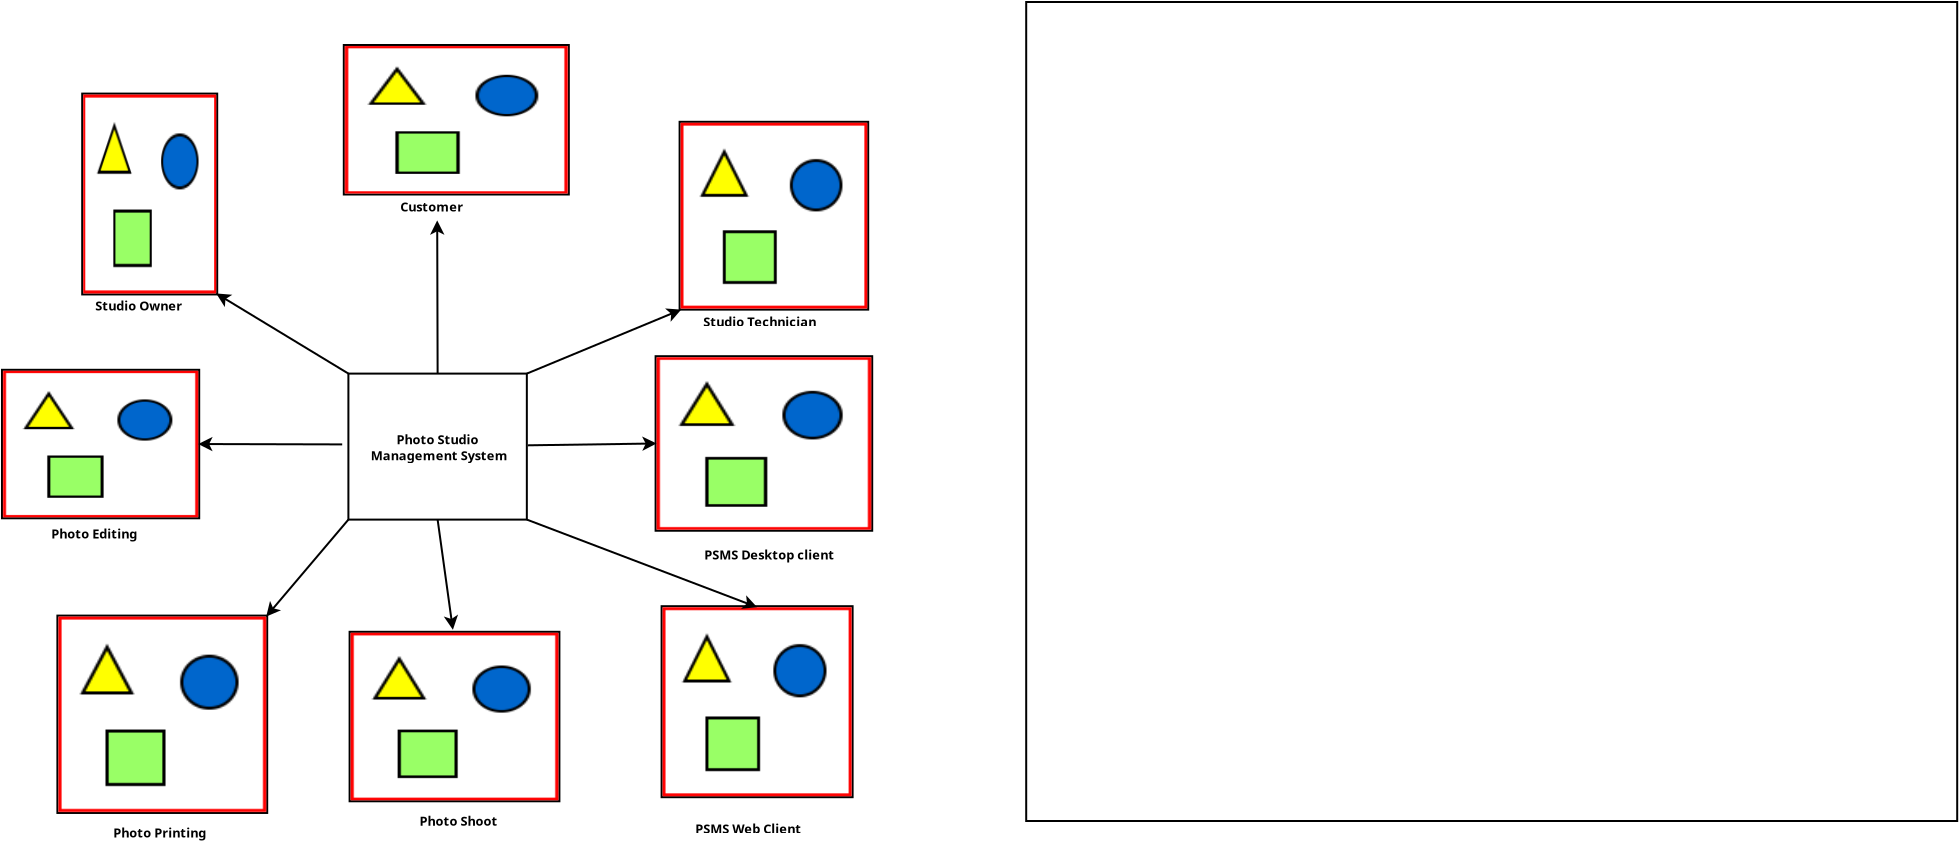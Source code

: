 <?xml version="1.0" encoding="UTF-8"?>
<dia:diagram xmlns:dia="http://www.lysator.liu.se/~alla/dia/">
  <dia:layer name="Background" visible="true" active="true">
    <dia:object type="Flowchart - Box" version="0" id="O0">
      <dia:attribute name="obj_pos">
        <dia:point val="36.86,21.75"/>
      </dia:attribute>
      <dia:attribute name="obj_bb">
        <dia:rectangle val="36.81,21.7;45.832,29.1"/>
      </dia:attribute>
      <dia:attribute name="elem_corner">
        <dia:point val="36.86,21.75"/>
      </dia:attribute>
      <dia:attribute name="elem_width">
        <dia:real val="8.922"/>
      </dia:attribute>
      <dia:attribute name="elem_height">
        <dia:real val="7.3"/>
      </dia:attribute>
      <dia:attribute name="show_background">
        <dia:boolean val="true"/>
      </dia:attribute>
      <dia:attribute name="padding">
        <dia:real val="0.5"/>
      </dia:attribute>
      <dia:attribute name="text">
        <dia:composite type="text">
          <dia:attribute name="string">
            <dia:string>#Photo Studio
 Management System#</dia:string>
          </dia:attribute>
          <dia:attribute name="font">
            <dia:font family="sans" style="80" name="Helvetica-Bold"/>
          </dia:attribute>
          <dia:attribute name="height">
            <dia:real val="0.8"/>
          </dia:attribute>
          <dia:attribute name="pos">
            <dia:point val="41.321,25.195"/>
          </dia:attribute>
          <dia:attribute name="color">
            <dia:color val="#000000"/>
          </dia:attribute>
          <dia:attribute name="alignment">
            <dia:enum val="1"/>
          </dia:attribute>
        </dia:composite>
      </dia:attribute>
    </dia:object>
    <dia:object type="Standard - Image" version="0" id="O1">
      <dia:attribute name="obj_pos">
        <dia:point val="23.6,7.8"/>
      </dia:attribute>
      <dia:attribute name="obj_bb">
        <dia:rectangle val="23.55,7.75;30.3,17.792"/>
      </dia:attribute>
      <dia:attribute name="elem_corner">
        <dia:point val="23.6,7.8"/>
      </dia:attribute>
      <dia:attribute name="elem_width">
        <dia:real val="6.65"/>
      </dia:attribute>
      <dia:attribute name="elem_height">
        <dia:real val="9.942"/>
      </dia:attribute>
      <dia:attribute name="draw_border">
        <dia:boolean val="true"/>
      </dia:attribute>
      <dia:attribute name="keep_aspect">
        <dia:boolean val="true"/>
      </dia:attribute>
      <dia:attribute name="file">
        <dia:string>#dld\Blood_donation_at_Fleet_Week_USA.jpg#</dia:string>
      </dia:attribute>
    </dia:object>
    <dia:object type="Standard - Image" version="0" id="O2">
      <dia:attribute name="obj_pos">
        <dia:point val="52.57,33.43"/>
      </dia:attribute>
      <dia:attribute name="obj_bb">
        <dia:rectangle val="52.52,33.38;62.07,42.93"/>
      </dia:attribute>
      <dia:attribute name="elem_corner">
        <dia:point val="52.57,33.43"/>
      </dia:attribute>
      <dia:attribute name="elem_width">
        <dia:real val="9.45"/>
      </dia:attribute>
      <dia:attribute name="elem_height">
        <dia:real val="9.45"/>
      </dia:attribute>
      <dia:attribute name="draw_border">
        <dia:boolean val="true"/>
      </dia:attribute>
      <dia:attribute name="keep_aspect">
        <dia:boolean val="true"/>
      </dia:attribute>
      <dia:attribute name="file">
        <dia:string>#photos\ielogo.png#</dia:string>
      </dia:attribute>
    </dia:object>
    <dia:object type="Standard - Image" version="0" id="O3">
      <dia:attribute name="obj_pos">
        <dia:point val="19.59,21.61"/>
      </dia:attribute>
      <dia:attribute name="obj_bb">
        <dia:rectangle val="19.54,21.56;29.4,28.984"/>
      </dia:attribute>
      <dia:attribute name="elem_corner">
        <dia:point val="19.59,21.61"/>
      </dia:attribute>
      <dia:attribute name="elem_width">
        <dia:real val="9.76"/>
      </dia:attribute>
      <dia:attribute name="elem_height">
        <dia:real val="7.324"/>
      </dia:attribute>
      <dia:attribute name="draw_border">
        <dia:boolean val="true"/>
      </dia:attribute>
      <dia:attribute name="keep_aspect">
        <dia:boolean val="true"/>
      </dia:attribute>
      <dia:attribute name="file">
        <dia:string>#photos\photo-edit.jpg#</dia:string>
      </dia:attribute>
    </dia:object>
    <dia:object type="Standard - Image" version="0" id="O4">
      <dia:attribute name="obj_pos">
        <dia:point val="22.36,33.9"/>
      </dia:attribute>
      <dia:attribute name="obj_bb">
        <dia:rectangle val="22.31,33.85;32.8,43.718"/>
      </dia:attribute>
      <dia:attribute name="elem_corner">
        <dia:point val="22.36,33.9"/>
      </dia:attribute>
      <dia:attribute name="elem_width">
        <dia:real val="10.39"/>
      </dia:attribute>
      <dia:attribute name="elem_height">
        <dia:real val="9.768"/>
      </dia:attribute>
      <dia:attribute name="draw_border">
        <dia:boolean val="true"/>
      </dia:attribute>
      <dia:attribute name="keep_aspect">
        <dia:boolean val="true"/>
      </dia:attribute>
      <dia:attribute name="file">
        <dia:string>#photos\photo-printing.jpg#</dia:string>
      </dia:attribute>
    </dia:object>
    <dia:object type="Standard - Image" version="0" id="O5">
      <dia:attribute name="obj_pos">
        <dia:point val="36.68,5.37"/>
      </dia:attribute>
      <dia:attribute name="obj_bb">
        <dia:rectangle val="36.63,5.32;47.88,12.795"/>
      </dia:attribute>
      <dia:attribute name="elem_corner">
        <dia:point val="36.68,5.37"/>
      </dia:attribute>
      <dia:attribute name="elem_width">
        <dia:real val="11.15"/>
      </dia:attribute>
      <dia:attribute name="elem_height">
        <dia:real val="7.375"/>
      </dia:attribute>
      <dia:attribute name="draw_border">
        <dia:boolean val="true"/>
      </dia:attribute>
      <dia:attribute name="keep_aspect">
        <dia:boolean val="true"/>
      </dia:attribute>
      <dia:attribute name="file">
        <dia:string>#dld\stock-photo-nurse-and-patient-blood-samples-donated-blood-in-blood-lab-77398756.jpg#</dia:string>
      </dia:attribute>
    </dia:object>
    <dia:object type="Standard - Image" version="0" id="O6">
      <dia:attribute name="obj_pos">
        <dia:point val="52.27,20.93"/>
      </dia:attribute>
      <dia:attribute name="obj_bb">
        <dia:rectangle val="52.22,20.88;63.05,29.607"/>
      </dia:attribute>
      <dia:attribute name="elem_corner">
        <dia:point val="52.27,20.93"/>
      </dia:attribute>
      <dia:attribute name="elem_width">
        <dia:real val="10.73"/>
      </dia:attribute>
      <dia:attribute name="elem_height">
        <dia:real val="8.627"/>
      </dia:attribute>
      <dia:attribute name="draw_border">
        <dia:boolean val="true"/>
      </dia:attribute>
      <dia:attribute name="keep_aspect">
        <dia:boolean val="true"/>
      </dia:attribute>
      <dia:attribute name="file">
        <dia:string>#photos\laptop.jpg#</dia:string>
      </dia:attribute>
    </dia:object>
    <dia:object type="Standard - Text" version="1" id="O7">
      <dia:attribute name="obj_pos">
        <dia:point val="54.6,19.39"/>
      </dia:attribute>
      <dia:attribute name="obj_bb">
        <dia:rectangle val="54.6,18.795;61.03,19.54"/>
      </dia:attribute>
      <dia:attribute name="text">
        <dia:composite type="text">
          <dia:attribute name="string">
            <dia:string>#Studio Technician#</dia:string>
          </dia:attribute>
          <dia:attribute name="font">
            <dia:font family="sans" style="80" name="Helvetica-Bold"/>
          </dia:attribute>
          <dia:attribute name="height">
            <dia:real val="0.8"/>
          </dia:attribute>
          <dia:attribute name="pos">
            <dia:point val="54.6,19.39"/>
          </dia:attribute>
          <dia:attribute name="color">
            <dia:color val="#000000"/>
          </dia:attribute>
          <dia:attribute name="alignment">
            <dia:enum val="0"/>
          </dia:attribute>
        </dia:composite>
      </dia:attribute>
      <dia:attribute name="valign">
        <dia:enum val="3"/>
      </dia:attribute>
    </dia:object>
    <dia:object type="Standard - Text" version="1" id="O8">
      <dia:attribute name="obj_pos">
        <dia:point val="24.2,18.59"/>
      </dia:attribute>
      <dia:attribute name="obj_bb">
        <dia:rectangle val="24.2,17.995;29.325,18.74"/>
      </dia:attribute>
      <dia:attribute name="text">
        <dia:composite type="text">
          <dia:attribute name="string">
            <dia:string>#Studio Owner #</dia:string>
          </dia:attribute>
          <dia:attribute name="font">
            <dia:font family="sans" style="80" name="Helvetica-Bold"/>
          </dia:attribute>
          <dia:attribute name="height">
            <dia:real val="0.8"/>
          </dia:attribute>
          <dia:attribute name="pos">
            <dia:point val="24.2,18.59"/>
          </dia:attribute>
          <dia:attribute name="color">
            <dia:color val="#000000"/>
          </dia:attribute>
          <dia:attribute name="alignment">
            <dia:enum val="0"/>
          </dia:attribute>
        </dia:composite>
      </dia:attribute>
      <dia:attribute name="valign">
        <dia:enum val="3"/>
      </dia:attribute>
    </dia:object>
    <dia:object type="Standard - Text" version="1" id="O9">
      <dia:attribute name="obj_pos">
        <dia:point val="39.45,13.64"/>
      </dia:attribute>
      <dia:attribute name="obj_bb">
        <dia:rectangle val="39.45,13.045;42.917,13.79"/>
      </dia:attribute>
      <dia:attribute name="text">
        <dia:composite type="text">
          <dia:attribute name="string">
            <dia:string>#Customer#</dia:string>
          </dia:attribute>
          <dia:attribute name="font">
            <dia:font family="sans" style="80" name="Helvetica-Bold"/>
          </dia:attribute>
          <dia:attribute name="height">
            <dia:real val="0.8"/>
          </dia:attribute>
          <dia:attribute name="pos">
            <dia:point val="39.45,13.64"/>
          </dia:attribute>
          <dia:attribute name="color">
            <dia:color val="#000000"/>
          </dia:attribute>
          <dia:attribute name="alignment">
            <dia:enum val="0"/>
          </dia:attribute>
        </dia:composite>
      </dia:attribute>
      <dia:attribute name="valign">
        <dia:enum val="3"/>
      </dia:attribute>
    </dia:object>
    <dia:object type="Standard - Text" version="1" id="O10">
      <dia:attribute name="obj_pos">
        <dia:point val="54.65,31.04"/>
      </dia:attribute>
      <dia:attribute name="obj_bb">
        <dia:rectangle val="54.65,30.426;62.131,31.227"/>
      </dia:attribute>
      <dia:attribute name="text">
        <dia:composite type="text">
          <dia:attribute name="string">
            <dia:string>#PSMS Desktop client#</dia:string>
          </dia:attribute>
          <dia:attribute name="font">
            <dia:font family="sans" style="80" name="Helvetica-Bold"/>
          </dia:attribute>
          <dia:attribute name="height">
            <dia:real val="0.8"/>
          </dia:attribute>
          <dia:attribute name="pos">
            <dia:point val="54.65,31.04"/>
          </dia:attribute>
          <dia:attribute name="color">
            <dia:color val="#000000"/>
          </dia:attribute>
          <dia:attribute name="alignment">
            <dia:enum val="0"/>
          </dia:attribute>
        </dia:composite>
      </dia:attribute>
      <dia:attribute name="valign">
        <dia:enum val="3"/>
      </dia:attribute>
    </dia:object>
    <dia:object type="Standard - Text" version="1" id="O11">
      <dia:attribute name="obj_pos">
        <dia:point val="25.1,44.94"/>
      </dia:attribute>
      <dia:attribute name="obj_bb">
        <dia:rectangle val="25.1,44.345;30.33,45.09"/>
      </dia:attribute>
      <dia:attribute name="text">
        <dia:composite type="text">
          <dia:attribute name="string">
            <dia:string>#Photo Printing#</dia:string>
          </dia:attribute>
          <dia:attribute name="font">
            <dia:font family="sans" style="80" name="Helvetica-Bold"/>
          </dia:attribute>
          <dia:attribute name="height">
            <dia:real val="0.8"/>
          </dia:attribute>
          <dia:attribute name="pos">
            <dia:point val="25.1,44.94"/>
          </dia:attribute>
          <dia:attribute name="color">
            <dia:color val="#000000"/>
          </dia:attribute>
          <dia:attribute name="alignment">
            <dia:enum val="0"/>
          </dia:attribute>
        </dia:composite>
      </dia:attribute>
      <dia:attribute name="valign">
        <dia:enum val="3"/>
      </dia:attribute>
    </dia:object>
    <dia:object type="Standard - Text" version="1" id="O12">
      <dia:attribute name="obj_pos">
        <dia:point val="22,29.99"/>
      </dia:attribute>
      <dia:attribute name="obj_bb">
        <dia:rectangle val="22,29.395;26.885,30.14"/>
      </dia:attribute>
      <dia:attribute name="text">
        <dia:composite type="text">
          <dia:attribute name="string">
            <dia:string>#Photo Editing#</dia:string>
          </dia:attribute>
          <dia:attribute name="font">
            <dia:font family="sans" style="80" name="Helvetica-Bold"/>
          </dia:attribute>
          <dia:attribute name="height">
            <dia:real val="0.8"/>
          </dia:attribute>
          <dia:attribute name="pos">
            <dia:point val="22,29.99"/>
          </dia:attribute>
          <dia:attribute name="color">
            <dia:color val="#000000"/>
          </dia:attribute>
          <dia:attribute name="alignment">
            <dia:enum val="0"/>
          </dia:attribute>
        </dia:composite>
      </dia:attribute>
      <dia:attribute name="valign">
        <dia:enum val="3"/>
      </dia:attribute>
    </dia:object>
    <dia:object type="Standard - Text" version="1" id="O13">
      <dia:attribute name="obj_pos">
        <dia:point val="54.2,44.74"/>
      </dia:attribute>
      <dia:attribute name="obj_bb">
        <dia:rectangle val="54.2,44.145;60.375,44.89"/>
      </dia:attribute>
      <dia:attribute name="text">
        <dia:composite type="text">
          <dia:attribute name="string">
            <dia:string>#PSMS Web Client#</dia:string>
          </dia:attribute>
          <dia:attribute name="font">
            <dia:font family="sans" style="80" name="Helvetica-Bold"/>
          </dia:attribute>
          <dia:attribute name="height">
            <dia:real val="0.8"/>
          </dia:attribute>
          <dia:attribute name="pos">
            <dia:point val="54.2,44.74"/>
          </dia:attribute>
          <dia:attribute name="color">
            <dia:color val="#000000"/>
          </dia:attribute>
          <dia:attribute name="alignment">
            <dia:enum val="0"/>
          </dia:attribute>
        </dia:composite>
      </dia:attribute>
      <dia:attribute name="valign">
        <dia:enum val="3"/>
      </dia:attribute>
    </dia:object>
    <dia:object type="Standard - Text" version="1" id="O14">
      <dia:attribute name="obj_pos">
        <dia:point val="26.5,29.19"/>
      </dia:attribute>
      <dia:attribute name="obj_bb">
        <dia:rectangle val="26.5,28.595;26.5,29.34"/>
      </dia:attribute>
      <dia:attribute name="text">
        <dia:composite type="text">
          <dia:attribute name="string">
            <dia:string>##</dia:string>
          </dia:attribute>
          <dia:attribute name="font">
            <dia:font family="sans" style="0" name="Helvetica"/>
          </dia:attribute>
          <dia:attribute name="height">
            <dia:real val="0.8"/>
          </dia:attribute>
          <dia:attribute name="pos">
            <dia:point val="26.5,29.19"/>
          </dia:attribute>
          <dia:attribute name="color">
            <dia:color val="#000000"/>
          </dia:attribute>
          <dia:attribute name="alignment">
            <dia:enum val="0"/>
          </dia:attribute>
        </dia:composite>
      </dia:attribute>
      <dia:attribute name="valign">
        <dia:enum val="3"/>
      </dia:attribute>
    </dia:object>
    <dia:object type="Standard - Line" version="0" id="O15">
      <dia:attribute name="obj_pos">
        <dia:point val="41.321,21.75"/>
      </dia:attribute>
      <dia:attribute name="obj_bb">
        <dia:rectangle val="40.94,13.978;41.663,21.8"/>
      </dia:attribute>
      <dia:attribute name="conn_endpoints">
        <dia:point val="41.321,21.75"/>
        <dia:point val="41.3,14.09"/>
      </dia:attribute>
      <dia:attribute name="numcp">
        <dia:int val="1"/>
      </dia:attribute>
      <dia:attribute name="end_arrow">
        <dia:enum val="22"/>
      </dia:attribute>
      <dia:attribute name="end_arrow_length">
        <dia:real val="0.5"/>
      </dia:attribute>
      <dia:attribute name="end_arrow_width">
        <dia:real val="0.5"/>
      </dia:attribute>
      <dia:connections>
        <dia:connection handle="0" to="O0" connection="2"/>
      </dia:connections>
    </dia:object>
    <dia:object type="Standard - Line" version="0" id="O16">
      <dia:attribute name="obj_pos">
        <dia:point val="36.55,25.29"/>
      </dia:attribute>
      <dia:attribute name="obj_bb">
        <dia:rectangle val="29.238,24.912;36.6,25.636"/>
      </dia:attribute>
      <dia:attribute name="conn_endpoints">
        <dia:point val="36.55,25.29"/>
        <dia:point val="29.35,25.272"/>
      </dia:attribute>
      <dia:attribute name="numcp">
        <dia:int val="1"/>
      </dia:attribute>
      <dia:attribute name="end_arrow">
        <dia:enum val="22"/>
      </dia:attribute>
      <dia:attribute name="end_arrow_length">
        <dia:real val="0.5"/>
      </dia:attribute>
      <dia:attribute name="end_arrow_width">
        <dia:real val="0.5"/>
      </dia:attribute>
      <dia:connections>
        <dia:connection handle="1" to="O3" connection="4"/>
      </dia:connections>
    </dia:object>
    <dia:object type="Standard - Line" version="0" id="O17">
      <dia:attribute name="obj_pos">
        <dia:point val="45.782,21.75"/>
      </dia:attribute>
      <dia:attribute name="obj_bb">
        <dia:rectangle val="45.717,18.44;53.603,21.815"/>
      </dia:attribute>
      <dia:attribute name="conn_endpoints">
        <dia:point val="45.782,21.75"/>
        <dia:point val="53.5,18.55"/>
      </dia:attribute>
      <dia:attribute name="numcp">
        <dia:int val="1"/>
      </dia:attribute>
      <dia:attribute name="end_arrow">
        <dia:enum val="22"/>
      </dia:attribute>
      <dia:attribute name="end_arrow_length">
        <dia:real val="0.5"/>
      </dia:attribute>
      <dia:attribute name="end_arrow_width">
        <dia:real val="0.5"/>
      </dia:attribute>
      <dia:connections>
        <dia:connection handle="0" to="O0" connection="4"/>
      </dia:connections>
    </dia:object>
    <dia:object type="Standard - Line" version="0" id="O18">
      <dia:attribute name="obj_pos">
        <dia:point val="36.86,21.75"/>
      </dia:attribute>
      <dia:attribute name="obj_bb">
        <dia:rectangle val="30.154,17.673;36.929,21.819"/>
      </dia:attribute>
      <dia:attribute name="conn_endpoints">
        <dia:point val="36.86,21.75"/>
        <dia:point val="30.25,17.742"/>
      </dia:attribute>
      <dia:attribute name="numcp">
        <dia:int val="1"/>
      </dia:attribute>
      <dia:attribute name="end_arrow">
        <dia:enum val="22"/>
      </dia:attribute>
      <dia:attribute name="end_arrow_length">
        <dia:real val="0.5"/>
      </dia:attribute>
      <dia:attribute name="end_arrow_width">
        <dia:real val="0.5"/>
      </dia:attribute>
      <dia:connections>
        <dia:connection handle="0" to="O0" connection="0"/>
        <dia:connection handle="1" to="O1" connection="7"/>
      </dia:connections>
    </dia:object>
    <dia:object type="Standard - Line" version="0" id="O19">
      <dia:attribute name="obj_pos">
        <dia:point val="36.86,29.05"/>
      </dia:attribute>
      <dia:attribute name="obj_bb">
        <dia:rectangle val="32.678,28.98;36.93,33.985"/>
      </dia:attribute>
      <dia:attribute name="conn_endpoints">
        <dia:point val="36.86,29.05"/>
        <dia:point val="32.75,33.9"/>
      </dia:attribute>
      <dia:attribute name="numcp">
        <dia:int val="1"/>
      </dia:attribute>
      <dia:attribute name="end_arrow">
        <dia:enum val="22"/>
      </dia:attribute>
      <dia:attribute name="end_arrow_length">
        <dia:real val="0.5"/>
      </dia:attribute>
      <dia:attribute name="end_arrow_width">
        <dia:real val="0.5"/>
      </dia:attribute>
      <dia:connections>
        <dia:connection handle="0" to="O0" connection="11"/>
        <dia:connection handle="1" to="O4" connection="2"/>
      </dia:connections>
    </dia:object>
    <dia:object type="Standard - Line" version="0" id="O20">
      <dia:attribute name="obj_pos">
        <dia:point val="45.823,25.336"/>
      </dia:attribute>
      <dia:attribute name="obj_bb">
        <dia:rectangle val="45.772,24.89;52.382,25.614"/>
      </dia:attribute>
      <dia:attribute name="conn_endpoints">
        <dia:point val="45.823,25.336"/>
        <dia:point val="52.27,25.244"/>
      </dia:attribute>
      <dia:attribute name="numcp">
        <dia:int val="1"/>
      </dia:attribute>
      <dia:attribute name="end_arrow">
        <dia:enum val="22"/>
      </dia:attribute>
      <dia:attribute name="end_arrow_length">
        <dia:real val="0.5"/>
      </dia:attribute>
      <dia:attribute name="end_arrow_width">
        <dia:real val="0.5"/>
      </dia:attribute>
      <dia:connections>
        <dia:connection handle="0" to="O0" connection="16"/>
        <dia:connection handle="1" to="O6" connection="3"/>
      </dia:connections>
    </dia:object>
    <dia:object type="Standard - Line" version="0" id="O21">
      <dia:attribute name="obj_pos">
        <dia:point val="45.782,29.05"/>
      </dia:attribute>
      <dia:attribute name="obj_bb">
        <dia:rectangle val="45.718,28.985;57.4,33.556"/>
      </dia:attribute>
      <dia:attribute name="conn_endpoints">
        <dia:point val="45.782,29.05"/>
        <dia:point val="57.295,33.43"/>
      </dia:attribute>
      <dia:attribute name="numcp">
        <dia:int val="1"/>
      </dia:attribute>
      <dia:attribute name="end_arrow">
        <dia:enum val="22"/>
      </dia:attribute>
      <dia:attribute name="end_arrow_length">
        <dia:real val="0.5"/>
      </dia:attribute>
      <dia:attribute name="end_arrow_width">
        <dia:real val="0.5"/>
      </dia:attribute>
      <dia:connections>
        <dia:connection handle="0" to="O0" connection="15"/>
        <dia:connection handle="1" to="O2" connection="1"/>
      </dia:connections>
    </dia:object>
    <dia:object type="Standard - Box" version="0" id="O22">
      <dia:attribute name="obj_pos">
        <dia:point val="70.75,3.17"/>
      </dia:attribute>
      <dia:attribute name="obj_bb">
        <dia:rectangle val="70.7,3.12;117.35,44.17"/>
      </dia:attribute>
      <dia:attribute name="elem_corner">
        <dia:point val="70.75,3.17"/>
      </dia:attribute>
      <dia:attribute name="elem_width">
        <dia:real val="46.55"/>
      </dia:attribute>
      <dia:attribute name="elem_height">
        <dia:real val="40.95"/>
      </dia:attribute>
      <dia:attribute name="border_width">
        <dia:real val="0.1"/>
      </dia:attribute>
      <dia:attribute name="show_background">
        <dia:boolean val="false"/>
      </dia:attribute>
    </dia:object>
    <dia:object type="Standard - Text" version="1" id="O23">
      <dia:attribute name="obj_pos">
        <dia:point val="40.42,44.355"/>
      </dia:attribute>
      <dia:attribute name="obj_bb">
        <dia:rectangle val="40.42,43.76;44.852,44.505"/>
      </dia:attribute>
      <dia:attribute name="text">
        <dia:composite type="text">
          <dia:attribute name="string">
            <dia:string>#Photo Shoot#</dia:string>
          </dia:attribute>
          <dia:attribute name="font">
            <dia:font family="sans" style="80" name="Helvetica-Bold"/>
          </dia:attribute>
          <dia:attribute name="height">
            <dia:real val="0.8"/>
          </dia:attribute>
          <dia:attribute name="pos">
            <dia:point val="40.42,44.355"/>
          </dia:attribute>
          <dia:attribute name="color">
            <dia:color val="#000000"/>
          </dia:attribute>
          <dia:attribute name="alignment">
            <dia:enum val="0"/>
          </dia:attribute>
        </dia:composite>
      </dia:attribute>
      <dia:attribute name="valign">
        <dia:enum val="3"/>
      </dia:attribute>
    </dia:object>
    <dia:object type="Standard - Line" version="0" id="O24">
      <dia:attribute name="obj_pos">
        <dia:point val="41.321,29.05"/>
      </dia:attribute>
      <dia:attribute name="obj_bb">
        <dia:rectangle val="41.265,28.994;42.359,34.671"/>
      </dia:attribute>
      <dia:attribute name="conn_endpoints">
        <dia:point val="41.321,29.05"/>
        <dia:point val="42.085,34.56"/>
      </dia:attribute>
      <dia:attribute name="numcp">
        <dia:int val="1"/>
      </dia:attribute>
      <dia:attribute name="line_width">
        <dia:real val="0.1"/>
      </dia:attribute>
      <dia:attribute name="end_arrow">
        <dia:enum val="22"/>
      </dia:attribute>
      <dia:attribute name="end_arrow_length">
        <dia:real val="0.5"/>
      </dia:attribute>
      <dia:attribute name="end_arrow_width">
        <dia:real val="0.5"/>
      </dia:attribute>
      <dia:connections>
        <dia:connection handle="0" to="O0" connection="13"/>
      </dia:connections>
    </dia:object>
    <dia:object type="Standard - Image" version="0" id="O25">
      <dia:attribute name="obj_pos">
        <dia:point val="53.47,9.21"/>
      </dia:attribute>
      <dia:attribute name="obj_bb">
        <dia:rectangle val="53.42,9.16;62.85,18.551"/>
      </dia:attribute>
      <dia:attribute name="elem_corner">
        <dia:point val="53.47,9.21"/>
      </dia:attribute>
      <dia:attribute name="elem_width">
        <dia:real val="9.33"/>
      </dia:attribute>
      <dia:attribute name="elem_height">
        <dia:real val="9.291"/>
      </dia:attribute>
      <dia:attribute name="draw_border">
        <dia:boolean val="true"/>
      </dia:attribute>
      <dia:attribute name="keep_aspect">
        <dia:boolean val="true"/>
      </dia:attribute>
      <dia:attribute name="file">
        <dia:string>#photos\photo-shoot.jpg#</dia:string>
      </dia:attribute>
    </dia:object>
    <dia:object type="Standard - Image" version="0" id="O26">
      <dia:attribute name="obj_pos">
        <dia:point val="36.97,34.71"/>
      </dia:attribute>
      <dia:attribute name="obj_bb">
        <dia:rectangle val="36.92,34.66;47.41,43.134"/>
      </dia:attribute>
      <dia:attribute name="elem_corner">
        <dia:point val="36.97,34.71"/>
      </dia:attribute>
      <dia:attribute name="elem_width">
        <dia:real val="10.39"/>
      </dia:attribute>
      <dia:attribute name="elem_height">
        <dia:real val="8.374"/>
      </dia:attribute>
      <dia:attribute name="draw_border">
        <dia:boolean val="true"/>
      </dia:attribute>
      <dia:attribute name="keep_aspect">
        <dia:boolean val="true"/>
      </dia:attribute>
      <dia:attribute name="file">
        <dia:string>#photos\online-photo-printing.jpeg#</dia:string>
      </dia:attribute>
    </dia:object>
  </dia:layer>
</dia:diagram>
